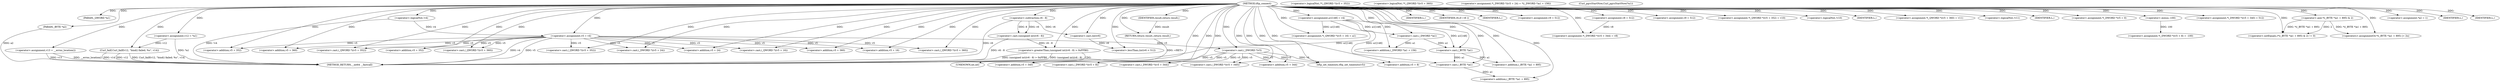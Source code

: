 digraph tftp_connect {  
"1000113" [label = "(METHOD,tftp_connect)" ]
"1000312" [label = "(METHOD_RETURN,__int64 __fastcall)" ]
"1000114" [label = "(PARAM,_QWORD *a1)" ]
"1000115" [label = "(PARAM,_BYTE *a2)" ]
"1000129" [label = "(<operator>.assignment,a1[148] = v4)" ]
"1000135" [label = "(<operator>.logicalNot,!v4)" ]
"1000137" [label = "(IDENTIFIER,L,)" ]
"1000138" [label = "(<operator>.assignment,v5 = v4)" ]
"1000142" [label = "(IDENTIFIER,v6,if ( v6 ))" ]
"1000144" [label = "(IDENTIFIER,L,)" ]
"1000146" [label = "(<operator>.greaterThan,(unsigned int)(v6 - 8) > 0xFFB0)" ]
"1000147" [label = "(<operator>.cast,(unsigned int)(v6 - 8))" ]
"1000149" [label = "(<operator>.subtraction,v6 - 8)" ]
"1000153" [label = "(RETURN,return result;,return result;)" ]
"1000154" [label = "(IDENTIFIER,result,return result;)" ]
"1000156" [label = "(<operator>.lessThan,(int)v6 < 512)" ]
"1000157" [label = "(<operator>.cast,(int)v6)" ]
"1000161" [label = "(<operator>.assignment,v9 = 512)" ]
"1000167" [label = "(<operator>.assignment,v8 = 512)" ]
"1000170" [label = "(<operator>.assignment,v9 = 512)" ]
"1000174" [label = "(<operator>.logicalNot,!*(_QWORD *)(v5 + 352))" ]
"1000176" [label = "(<operator>.cast,(_QWORD *)(v5 + 352))" ]
"1000178" [label = "(<operator>.addition,v5 + 352)" ]
"1000182" [label = "(<operator>.assignment,*(_QWORD *)(v5 + 352) = v10)" ]
"1000184" [label = "(<operator>.cast,(_QWORD *)(v5 + 352))" ]
"1000186" [label = "(<operator>.addition,v5 + 352)" ]
"1000191" [label = "(<operator>.logicalNot,!v10)" ]
"1000193" [label = "(IDENTIFIER,L,)" ]
"1000195" [label = "(<operator>.logicalNot,!*(_QWORD *)(v5 + 360))" ]
"1000197" [label = "(<operator>.cast,(_QWORD *)(v5 + 360))" ]
"1000199" [label = "(<operator>.addition,v5 + 360)" ]
"1000203" [label = "(<operator>.assignment,*(_QWORD *)(v5 + 360) = v11)" ]
"1000205" [label = "(<operator>.cast,(_QWORD *)(v5 + 360))" ]
"1000207" [label = "(<operator>.addition,v5 + 360)" ]
"1000212" [label = "(<operator>.logicalNot,!v11)" ]
"1000214" [label = "(IDENTIFIER,L,)" ]
"1000215" [label = "(<operator>.assignment,*(_QWORD *)(v5 + 16) = a1)" ]
"1000217" [label = "(<operator>.cast,(_QWORD *)(v5 + 16))" ]
"1000219" [label = "(<operator>.addition,v5 + 16)" ]
"1000223" [label = "(<operator>.assignment,*(_DWORD *)(v5 + 24) = *((_DWORD *)a1 + 156))" ]
"1000225" [label = "(<operator>.cast,(_DWORD *)(v5 + 24))" ]
"1000227" [label = "(<operator>.addition,v5 + 24)" ]
"1000231" [label = "(<operator>.addition,(_DWORD *)a1 + 156)" ]
"1000232" [label = "(<operator>.cast,(_DWORD *)a1)" ]
"1000236" [label = "(<operator>.assignment,*(_DWORD *)v5 = 0)" ]
"1000238" [label = "(<operator>.cast,(_DWORD *)v5)" ]
"1000242" [label = "(<operator>.assignment,*(_DWORD *)(v5 + 8) = -100)" ]
"1000244" [label = "(<operator>.cast,(_DWORD *)(v5 + 8))" ]
"1000246" [label = "(<operator>.addition,v5 + 8)" ]
"1000249" [label = "(<operator>.minus,-100)" ]
"1000251" [label = "(<operator>.assignment,*(_DWORD *)(v5 + 340) = 512)" ]
"1000253" [label = "(<operator>.cast,(_DWORD *)(v5 + 340))" ]
"1000255" [label = "(<operator>.addition,v5 + 340)" ]
"1000259" [label = "(<operator>.assignment,*(_DWORD *)(v5 + 344) = v8)" ]
"1000261" [label = "(<operator>.cast,(_DWORD *)(v5 + 344))" ]
"1000263" [label = "(<operator>.addition,v5 + 344)" ]
"1000267" [label = "(tftp_set_timeouts,tftp_set_timeouts(v5))" ]
"1000270" [label = "(<operator>.notEquals,(*((_BYTE *)a1 + 895) & 2) != 0)" ]
"1000271" [label = "(<operator>.and,*((_BYTE *)a1 + 895) & 2)" ]
"1000273" [label = "(<operator>.addition,(_BYTE *)a1 + 895)" ]
"1000274" [label = "(<operator>.cast,(_BYTE *)a1)" ]
"1000282" [label = "(Curl_pgrsStartNow,Curl_pgrsStartNow(*a1))" ]
"1000285" [label = "(<operator>.assignment,*a2 = 1)" ]
"1000289" [label = "(IDENTIFIER,L,)" ]
"1000291" [label = "(<operators>.assignmentOr,*((_BYTE *)a1 + 895) |= 2u)" ]
"1000293" [label = "(<operator>.addition,(_BYTE *)a1 + 895)" ]
"1000294" [label = "(<operator>.cast,(_BYTE *)a1)" ]
"1000300" [label = "(<operator>.assignment,v12 = *a1)" ]
"1000304" [label = "(<operator>.assignment,v13 = __errno_location())" ]
"1000307" [label = "(Curl_failf,Curl_failf(v12, \"bind() failed; %s\", v14))" ]
"1000311" [label = "(IDENTIFIER,L,)" ]
"1000158" [label = "(UNKNOWN,int,int)" ]
  "1000307" -> "1000312"  [ label = "DDG: v12"] 
  "1000129" -> "1000312"  [ label = "DDG: a1[148]"] 
  "1000300" -> "1000312"  [ label = "DDG: *a1"] 
  "1000115" -> "1000312"  [ label = "DDG: a2"] 
  "1000135" -> "1000312"  [ label = "DDG: !v4"] 
  "1000138" -> "1000312"  [ label = "DDG: v4"] 
  "1000146" -> "1000312"  [ label = "DDG: (unsigned int)(v6 - 8) > 0xFFB0"] 
  "1000307" -> "1000312"  [ label = "DDG: Curl_failf(v12, \"bind() failed; %s\", v14)"] 
  "1000138" -> "1000312"  [ label = "DDG: v5"] 
  "1000149" -> "1000312"  [ label = "DDG: v6"] 
  "1000147" -> "1000312"  [ label = "DDG: v6 - 8"] 
  "1000307" -> "1000312"  [ label = "DDG: v14"] 
  "1000146" -> "1000312"  [ label = "DDG: (unsigned int)(v6 - 8)"] 
  "1000304" -> "1000312"  [ label = "DDG: __errno_location()"] 
  "1000304" -> "1000312"  [ label = "DDG: v13"] 
  "1000153" -> "1000312"  [ label = "DDG: <RET>"] 
  "1000113" -> "1000114"  [ label = "DDG: "] 
  "1000113" -> "1000115"  [ label = "DDG: "] 
  "1000113" -> "1000129"  [ label = "DDG: "] 
  "1000113" -> "1000135"  [ label = "DDG: "] 
  "1000113" -> "1000137"  [ label = "DDG: "] 
  "1000135" -> "1000138"  [ label = "DDG: v4"] 
  "1000113" -> "1000138"  [ label = "DDG: "] 
  "1000113" -> "1000142"  [ label = "DDG: "] 
  "1000113" -> "1000144"  [ label = "DDG: "] 
  "1000147" -> "1000146"  [ label = "DDG: v6 - 8"] 
  "1000149" -> "1000147"  [ label = "DDG: v6"] 
  "1000149" -> "1000147"  [ label = "DDG: 8"] 
  "1000113" -> "1000149"  [ label = "DDG: "] 
  "1000113" -> "1000146"  [ label = "DDG: "] 
  "1000154" -> "1000153"  [ label = "DDG: result"] 
  "1000113" -> "1000153"  [ label = "DDG: "] 
  "1000113" -> "1000154"  [ label = "DDG: "] 
  "1000157" -> "1000156"  [ label = "DDG: v6"] 
  "1000149" -> "1000157"  [ label = "DDG: v6"] 
  "1000113" -> "1000157"  [ label = "DDG: "] 
  "1000113" -> "1000156"  [ label = "DDG: "] 
  "1000113" -> "1000161"  [ label = "DDG: "] 
  "1000113" -> "1000167"  [ label = "DDG: "] 
  "1000113" -> "1000170"  [ label = "DDG: "] 
  "1000138" -> "1000176"  [ label = "DDG: v5"] 
  "1000113" -> "1000176"  [ label = "DDG: "] 
  "1000138" -> "1000178"  [ label = "DDG: v5"] 
  "1000113" -> "1000178"  [ label = "DDG: "] 
  "1000113" -> "1000182"  [ label = "DDG: "] 
  "1000113" -> "1000184"  [ label = "DDG: "] 
  "1000138" -> "1000184"  [ label = "DDG: v5"] 
  "1000113" -> "1000186"  [ label = "DDG: "] 
  "1000138" -> "1000186"  [ label = "DDG: v5"] 
  "1000113" -> "1000191"  [ label = "DDG: "] 
  "1000113" -> "1000193"  [ label = "DDG: "] 
  "1000113" -> "1000197"  [ label = "DDG: "] 
  "1000138" -> "1000197"  [ label = "DDG: v5"] 
  "1000113" -> "1000199"  [ label = "DDG: "] 
  "1000138" -> "1000199"  [ label = "DDG: v5"] 
  "1000113" -> "1000203"  [ label = "DDG: "] 
  "1000113" -> "1000205"  [ label = "DDG: "] 
  "1000138" -> "1000205"  [ label = "DDG: v5"] 
  "1000113" -> "1000207"  [ label = "DDG: "] 
  "1000138" -> "1000207"  [ label = "DDG: v5"] 
  "1000113" -> "1000212"  [ label = "DDG: "] 
  "1000113" -> "1000214"  [ label = "DDG: "] 
  "1000129" -> "1000215"  [ label = "DDG: a1[148]"] 
  "1000113" -> "1000215"  [ label = "DDG: "] 
  "1000113" -> "1000217"  [ label = "DDG: "] 
  "1000138" -> "1000217"  [ label = "DDG: v5"] 
  "1000113" -> "1000219"  [ label = "DDG: "] 
  "1000138" -> "1000219"  [ label = "DDG: v5"] 
  "1000113" -> "1000225"  [ label = "DDG: "] 
  "1000138" -> "1000225"  [ label = "DDG: v5"] 
  "1000113" -> "1000227"  [ label = "DDG: "] 
  "1000138" -> "1000227"  [ label = "DDG: v5"] 
  "1000232" -> "1000231"  [ label = "DDG: a1"] 
  "1000129" -> "1000232"  [ label = "DDG: a1[148]"] 
  "1000113" -> "1000232"  [ label = "DDG: "] 
  "1000113" -> "1000231"  [ label = "DDG: "] 
  "1000113" -> "1000236"  [ label = "DDG: "] 
  "1000113" -> "1000238"  [ label = "DDG: "] 
  "1000138" -> "1000238"  [ label = "DDG: v5"] 
  "1000249" -> "1000242"  [ label = "DDG: 100"] 
  "1000238" -> "1000244"  [ label = "DDG: v5"] 
  "1000113" -> "1000244"  [ label = "DDG: "] 
  "1000238" -> "1000246"  [ label = "DDG: v5"] 
  "1000113" -> "1000246"  [ label = "DDG: "] 
  "1000113" -> "1000249"  [ label = "DDG: "] 
  "1000113" -> "1000251"  [ label = "DDG: "] 
  "1000113" -> "1000253"  [ label = "DDG: "] 
  "1000238" -> "1000253"  [ label = "DDG: v5"] 
  "1000113" -> "1000255"  [ label = "DDG: "] 
  "1000238" -> "1000255"  [ label = "DDG: v5"] 
  "1000167" -> "1000259"  [ label = "DDG: v8"] 
  "1000113" -> "1000259"  [ label = "DDG: "] 
  "1000113" -> "1000261"  [ label = "DDG: "] 
  "1000238" -> "1000261"  [ label = "DDG: v5"] 
  "1000113" -> "1000263"  [ label = "DDG: "] 
  "1000238" -> "1000263"  [ label = "DDG: v5"] 
  "1000113" -> "1000267"  [ label = "DDG: "] 
  "1000238" -> "1000267"  [ label = "DDG: v5"] 
  "1000271" -> "1000270"  [ label = "DDG: *((_BYTE *)a1 + 895)"] 
  "1000271" -> "1000270"  [ label = "DDG: 2"] 
  "1000274" -> "1000273"  [ label = "DDG: a1"] 
  "1000232" -> "1000274"  [ label = "DDG: a1"] 
  "1000129" -> "1000274"  [ label = "DDG: a1[148]"] 
  "1000113" -> "1000274"  [ label = "DDG: "] 
  "1000113" -> "1000273"  [ label = "DDG: "] 
  "1000113" -> "1000271"  [ label = "DDG: "] 
  "1000113" -> "1000270"  [ label = "DDG: "] 
  "1000113" -> "1000285"  [ label = "DDG: "] 
  "1000113" -> "1000289"  [ label = "DDG: "] 
  "1000113" -> "1000291"  [ label = "DDG: "] 
  "1000271" -> "1000291"  [ label = "DDG: *((_BYTE *)a1 + 895)"] 
  "1000294" -> "1000293"  [ label = "DDG: a1"] 
  "1000274" -> "1000294"  [ label = "DDG: a1"] 
  "1000129" -> "1000294"  [ label = "DDG: a1[148]"] 
  "1000113" -> "1000294"  [ label = "DDG: "] 
  "1000113" -> "1000293"  [ label = "DDG: "] 
  "1000113" -> "1000300"  [ label = "DDG: "] 
  "1000113" -> "1000304"  [ label = "DDG: "] 
  "1000300" -> "1000307"  [ label = "DDG: v12"] 
  "1000113" -> "1000307"  [ label = "DDG: "] 
  "1000113" -> "1000311"  [ label = "DDG: "] 
  "1000146" -> "1000158"  [ label = "CDG: "] 
}
